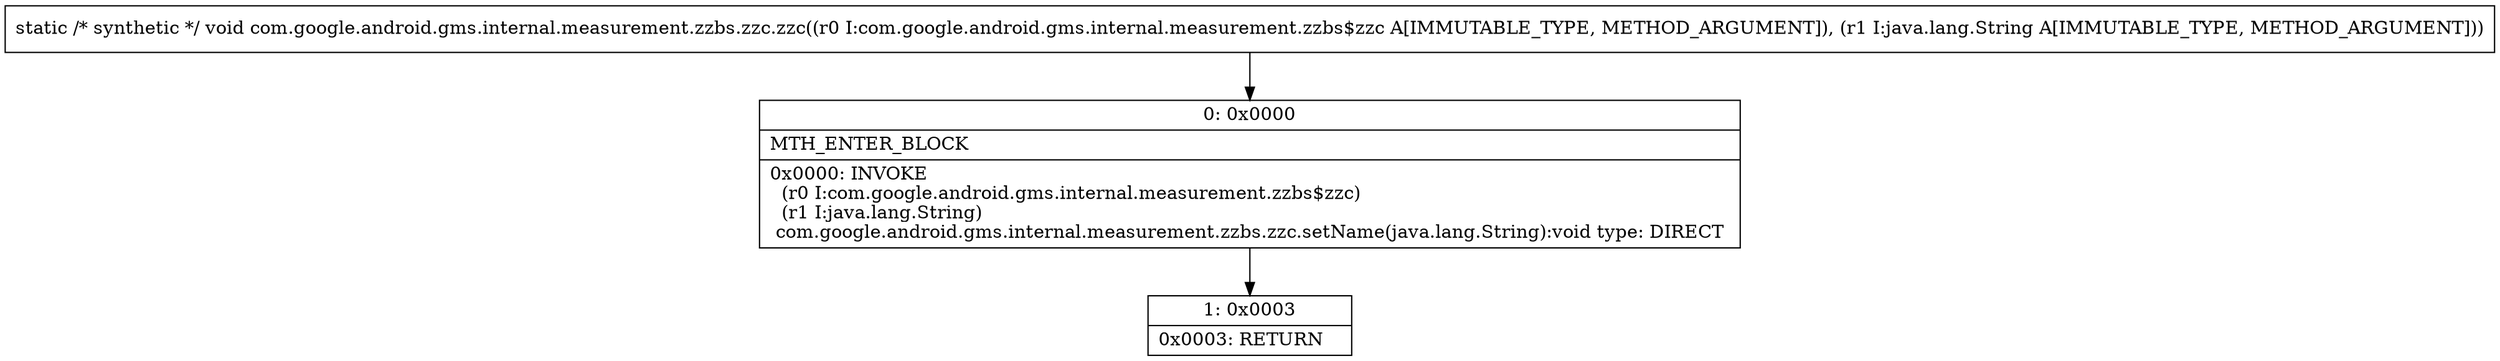 digraph "CFG forcom.google.android.gms.internal.measurement.zzbs.zzc.zzc(Lcom\/google\/android\/gms\/internal\/measurement\/zzbs$zzc;Ljava\/lang\/String;)V" {
Node_0 [shape=record,label="{0\:\ 0x0000|MTH_ENTER_BLOCK\l|0x0000: INVOKE  \l  (r0 I:com.google.android.gms.internal.measurement.zzbs$zzc)\l  (r1 I:java.lang.String)\l com.google.android.gms.internal.measurement.zzbs.zzc.setName(java.lang.String):void type: DIRECT \l}"];
Node_1 [shape=record,label="{1\:\ 0x0003|0x0003: RETURN   \l}"];
MethodNode[shape=record,label="{static \/* synthetic *\/ void com.google.android.gms.internal.measurement.zzbs.zzc.zzc((r0 I:com.google.android.gms.internal.measurement.zzbs$zzc A[IMMUTABLE_TYPE, METHOD_ARGUMENT]), (r1 I:java.lang.String A[IMMUTABLE_TYPE, METHOD_ARGUMENT])) }"];
MethodNode -> Node_0;
Node_0 -> Node_1;
}

